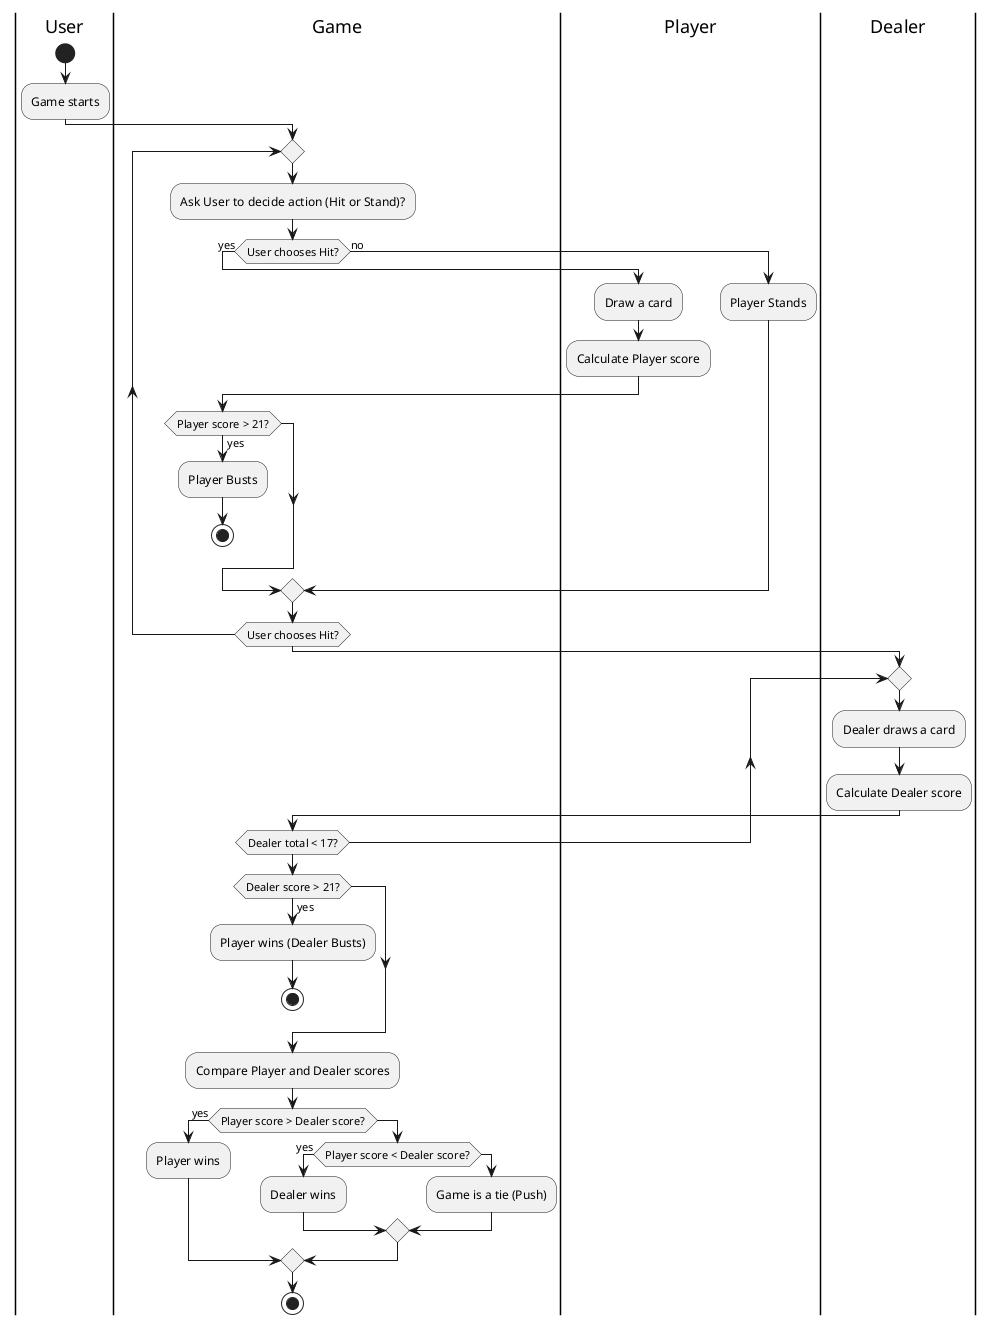@startuml
|User|
start
    :Game starts;

|Game|
repeat
    :Ask User to decide action (Hit or Stand)?;
    if (User chooses Hit?) then (yes)
        |Player|
        :Draw a card;
        :Calculate Player score;
        |Game|
        
        if (Player score > 21?) then (yes)
            :Player Busts;
            stop
        endif
    else (no)
        |Player|
        :Player Stands;
    endif
    |Game|
repeat while (User chooses Hit?)

|Dealer|
repeat
    :Dealer draws a card;
    :Calculate Dealer score;
    |Game|
repeat while (Dealer total < 17?)

|Game|
if (Dealer score > 21?) then (yes)
    :Player wins (Dealer Busts);
    stop
endif

:Compare Player and Dealer scores;
if (Player score > Dealer score?) then (yes)
    :Player wins;
else
    if (Player score < Dealer score?) then (yes)
        :Dealer wins;
    else
        :Game is a tie (Push);
    endif
endif
stop
@enduml